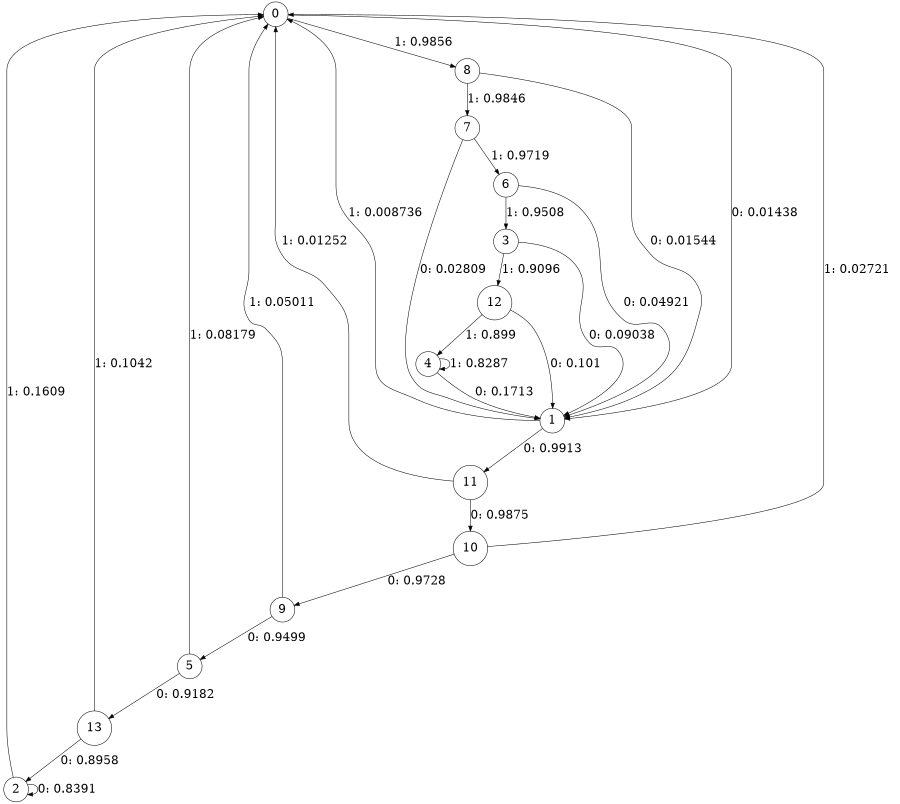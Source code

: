 digraph "ch4_both_grouped_diff_L12" {
size = "6,8.5";
ratio = "fill";
node [shape = circle];
node [fontsize = 24];
edge [fontsize = 24];
0 -> 1 [label = "0: 0.01438  "];
0 -> 8 [label = "1: 0.9856   "];
1 -> 11 [label = "0: 0.9913   "];
1 -> 0 [label = "1: 0.008736  "];
2 -> 2 [label = "0: 0.8391   "];
2 -> 0 [label = "1: 0.1609   "];
3 -> 1 [label = "0: 0.09038  "];
3 -> 12 [label = "1: 0.9096   "];
4 -> 1 [label = "0: 0.1713   "];
4 -> 4 [label = "1: 0.8287   "];
5 -> 13 [label = "0: 0.9182   "];
5 -> 0 [label = "1: 0.08179  "];
6 -> 1 [label = "0: 0.04921  "];
6 -> 3 [label = "1: 0.9508   "];
7 -> 1 [label = "0: 0.02809  "];
7 -> 6 [label = "1: 0.9719   "];
8 -> 1 [label = "0: 0.01544  "];
8 -> 7 [label = "1: 0.9846   "];
9 -> 5 [label = "0: 0.9499   "];
9 -> 0 [label = "1: 0.05011  "];
10 -> 9 [label = "0: 0.9728   "];
10 -> 0 [label = "1: 0.02721  "];
11 -> 10 [label = "0: 0.9875   "];
11 -> 0 [label = "1: 0.01252  "];
12 -> 1 [label = "0: 0.101    "];
12 -> 4 [label = "1: 0.899    "];
13 -> 2 [label = "0: 0.8958   "];
13 -> 0 [label = "1: 0.1042   "];
}